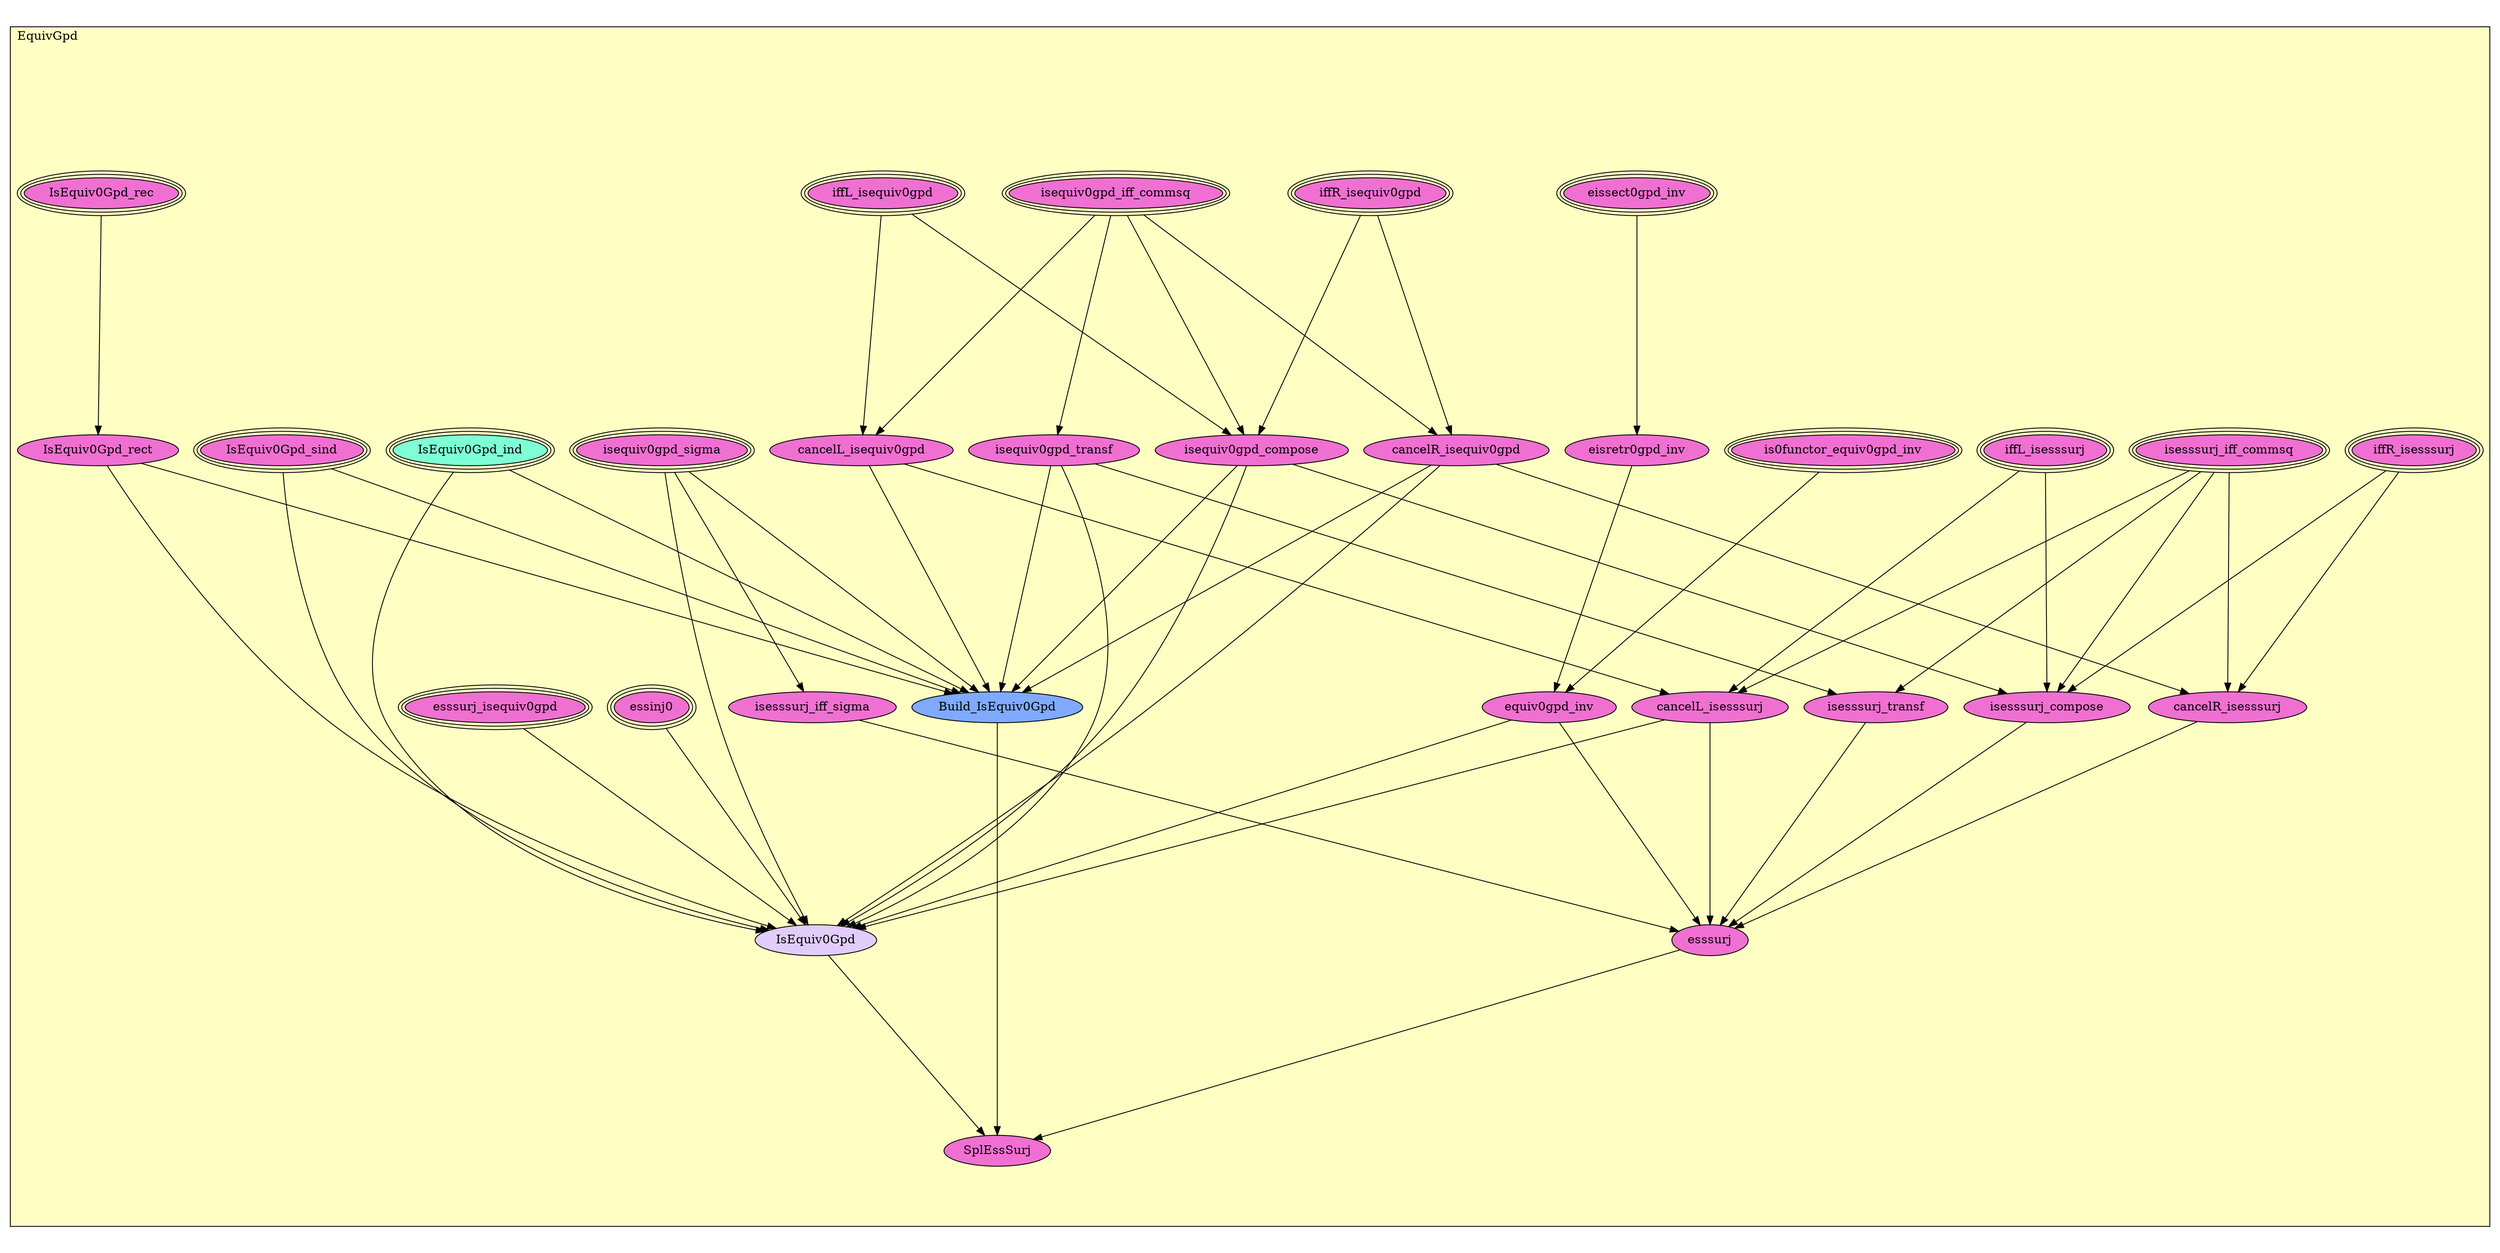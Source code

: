 digraph HoTT_WildCat_EquivGpd {
  graph [ratio=0.5]
  node [style=filled]
EquivGpd_isequiv0gpd_sigma [label="isequiv0gpd_sigma", URL=<EquivGpd.html#isequiv0gpd_sigma>, peripheries=3, fillcolor="#F070D1"] ;
EquivGpd_isesssurj_iff_sigma [label="isesssurj_iff_sigma", URL=<EquivGpd.html#isesssurj_iff_sigma>, fillcolor="#F070D1"] ;
EquivGpd_isequiv0gpd_iff_commsq [label="isequiv0gpd_iff_commsq", URL=<EquivGpd.html#isequiv0gpd_iff_commsq>, peripheries=3, fillcolor="#F070D1"] ;
EquivGpd_isesssurj_iff_commsq [label="isesssurj_iff_commsq", URL=<EquivGpd.html#isesssurj_iff_commsq>, peripheries=3, fillcolor="#F070D1"] ;
EquivGpd_iffR_isequiv0gpd [label="iffR_isequiv0gpd", URL=<EquivGpd.html#iffR_isequiv0gpd>, peripheries=3, fillcolor="#F070D1"] ;
EquivGpd_cancelR_isequiv0gpd [label="cancelR_isequiv0gpd", URL=<EquivGpd.html#cancelR_isequiv0gpd>, fillcolor="#F070D1"] ;
EquivGpd_iffR_isesssurj [label="iffR_isesssurj", URL=<EquivGpd.html#iffR_isesssurj>, peripheries=3, fillcolor="#F070D1"] ;
EquivGpd_cancelR_isesssurj [label="cancelR_isesssurj", URL=<EquivGpd.html#cancelR_isesssurj>, fillcolor="#F070D1"] ;
EquivGpd_iffL_isequiv0gpd [label="iffL_isequiv0gpd", URL=<EquivGpd.html#iffL_isequiv0gpd>, peripheries=3, fillcolor="#F070D1"] ;
EquivGpd_cancelL_isequiv0gpd [label="cancelL_isequiv0gpd", URL=<EquivGpd.html#cancelL_isequiv0gpd>, fillcolor="#F070D1"] ;
EquivGpd_iffL_isesssurj [label="iffL_isesssurj", URL=<EquivGpd.html#iffL_isesssurj>, peripheries=3, fillcolor="#F070D1"] ;
EquivGpd_cancelL_isesssurj [label="cancelL_isesssurj", URL=<EquivGpd.html#cancelL_isesssurj>, fillcolor="#F070D1"] ;
EquivGpd_isequiv0gpd_compose [label="isequiv0gpd_compose", URL=<EquivGpd.html#isequiv0gpd_compose>, fillcolor="#F070D1"] ;
EquivGpd_isesssurj_compose [label="isesssurj_compose", URL=<EquivGpd.html#isesssurj_compose>, fillcolor="#F070D1"] ;
EquivGpd_isequiv0gpd_transf [label="isequiv0gpd_transf", URL=<EquivGpd.html#isequiv0gpd_transf>, fillcolor="#F070D1"] ;
EquivGpd_isesssurj_transf [label="isesssurj_transf", URL=<EquivGpd.html#isesssurj_transf>, fillcolor="#F070D1"] ;
EquivGpd_eissect0gpd_inv [label="eissect0gpd_inv", URL=<EquivGpd.html#eissect0gpd_inv>, peripheries=3, fillcolor="#F070D1"] ;
EquivGpd_eisretr0gpd_inv [label="eisretr0gpd_inv", URL=<EquivGpd.html#eisretr0gpd_inv>, fillcolor="#F070D1"] ;
EquivGpd_is0functor_equiv0gpd_inv [label="is0functor_equiv0gpd_inv", URL=<EquivGpd.html#is0functor_equiv0gpd_inv>, peripheries=3, fillcolor="#F070D1"] ;
EquivGpd_equiv0gpd_inv [label="equiv0gpd_inv", URL=<EquivGpd.html#equiv0gpd_inv>, fillcolor="#F070D1"] ;
EquivGpd_essinj0 [label="essinj0", URL=<EquivGpd.html#essinj0>, peripheries=3, fillcolor="#F070D1"] ;
EquivGpd_esssurj_isequiv0gpd [label="esssurj_isequiv0gpd", URL=<EquivGpd.html#esssurj_isequiv0gpd>, peripheries=3, fillcolor="#F070D1"] ;
EquivGpd_IsEquiv0Gpd_sind [label="IsEquiv0Gpd_sind", URL=<EquivGpd.html#IsEquiv0Gpd_sind>, peripheries=3, fillcolor="#F070D1"] ;
EquivGpd_IsEquiv0Gpd_rec [label="IsEquiv0Gpd_rec", URL=<EquivGpd.html#IsEquiv0Gpd_rec>, peripheries=3, fillcolor="#F070D1"] ;
EquivGpd_IsEquiv0Gpd_ind [label="IsEquiv0Gpd_ind", URL=<EquivGpd.html#IsEquiv0Gpd_ind>, peripheries=3, fillcolor="#7FFFD4"] ;
EquivGpd_IsEquiv0Gpd_rect [label="IsEquiv0Gpd_rect", URL=<EquivGpd.html#IsEquiv0Gpd_rect>, fillcolor="#F070D1"] ;
EquivGpd_Build_IsEquiv0Gpd [label="Build_IsEquiv0Gpd", URL=<EquivGpd.html#Build_IsEquiv0Gpd>, fillcolor="#7FAAFF"] ;
EquivGpd_IsEquiv0Gpd [label="IsEquiv0Gpd", URL=<EquivGpd.html#IsEquiv0Gpd>, fillcolor="#E2CDFA"] ;
EquivGpd_esssurj [label="esssurj", URL=<EquivGpd.html#esssurj>, fillcolor="#F070D1"] ;
EquivGpd_SplEssSurj [label="SplEssSurj", URL=<EquivGpd.html#SplEssSurj>, fillcolor="#F070D1"] ;
  EquivGpd_isequiv0gpd_sigma -> EquivGpd_isesssurj_iff_sigma [] ;
  EquivGpd_isequiv0gpd_sigma -> EquivGpd_Build_IsEquiv0Gpd [] ;
  EquivGpd_isequiv0gpd_sigma -> EquivGpd_IsEquiv0Gpd [] ;
  EquivGpd_isesssurj_iff_sigma -> EquivGpd_esssurj [] ;
  EquivGpd_isequiv0gpd_iff_commsq -> EquivGpd_cancelR_isequiv0gpd [] ;
  EquivGpd_isequiv0gpd_iff_commsq -> EquivGpd_cancelL_isequiv0gpd [] ;
  EquivGpd_isequiv0gpd_iff_commsq -> EquivGpd_isequiv0gpd_compose [] ;
  EquivGpd_isequiv0gpd_iff_commsq -> EquivGpd_isequiv0gpd_transf [] ;
  EquivGpd_isesssurj_iff_commsq -> EquivGpd_cancelR_isesssurj [] ;
  EquivGpd_isesssurj_iff_commsq -> EquivGpd_cancelL_isesssurj [] ;
  EquivGpd_isesssurj_iff_commsq -> EquivGpd_isesssurj_compose [] ;
  EquivGpd_isesssurj_iff_commsq -> EquivGpd_isesssurj_transf [] ;
  EquivGpd_iffR_isequiv0gpd -> EquivGpd_cancelR_isequiv0gpd [] ;
  EquivGpd_iffR_isequiv0gpd -> EquivGpd_isequiv0gpd_compose [] ;
  EquivGpd_cancelR_isequiv0gpd -> EquivGpd_cancelR_isesssurj [] ;
  EquivGpd_cancelR_isequiv0gpd -> EquivGpd_Build_IsEquiv0Gpd [] ;
  EquivGpd_cancelR_isequiv0gpd -> EquivGpd_IsEquiv0Gpd [] ;
  EquivGpd_iffR_isesssurj -> EquivGpd_cancelR_isesssurj [] ;
  EquivGpd_iffR_isesssurj -> EquivGpd_isesssurj_compose [] ;
  EquivGpd_cancelR_isesssurj -> EquivGpd_esssurj [] ;
  EquivGpd_iffL_isequiv0gpd -> EquivGpd_cancelL_isequiv0gpd [] ;
  EquivGpd_iffL_isequiv0gpd -> EquivGpd_isequiv0gpd_compose [] ;
  EquivGpd_cancelL_isequiv0gpd -> EquivGpd_cancelL_isesssurj [] ;
  EquivGpd_cancelL_isequiv0gpd -> EquivGpd_Build_IsEquiv0Gpd [] ;
  EquivGpd_iffL_isesssurj -> EquivGpd_cancelL_isesssurj [] ;
  EquivGpd_iffL_isesssurj -> EquivGpd_isesssurj_compose [] ;
  EquivGpd_cancelL_isesssurj -> EquivGpd_IsEquiv0Gpd [] ;
  EquivGpd_cancelL_isesssurj -> EquivGpd_esssurj [] ;
  EquivGpd_isequiv0gpd_compose -> EquivGpd_isesssurj_compose [] ;
  EquivGpd_isequiv0gpd_compose -> EquivGpd_Build_IsEquiv0Gpd [] ;
  EquivGpd_isequiv0gpd_compose -> EquivGpd_IsEquiv0Gpd [] ;
  EquivGpd_isesssurj_compose -> EquivGpd_esssurj [] ;
  EquivGpd_isequiv0gpd_transf -> EquivGpd_isesssurj_transf [] ;
  EquivGpd_isequiv0gpd_transf -> EquivGpd_Build_IsEquiv0Gpd [] ;
  EquivGpd_isequiv0gpd_transf -> EquivGpd_IsEquiv0Gpd [] ;
  EquivGpd_isesssurj_transf -> EquivGpd_esssurj [] ;
  EquivGpd_eissect0gpd_inv -> EquivGpd_eisretr0gpd_inv [] ;
  EquivGpd_eisretr0gpd_inv -> EquivGpd_equiv0gpd_inv [] ;
  EquivGpd_is0functor_equiv0gpd_inv -> EquivGpd_equiv0gpd_inv [] ;
  EquivGpd_equiv0gpd_inv -> EquivGpd_IsEquiv0Gpd [] ;
  EquivGpd_equiv0gpd_inv -> EquivGpd_esssurj [] ;
  EquivGpd_essinj0 -> EquivGpd_IsEquiv0Gpd [] ;
  EquivGpd_esssurj_isequiv0gpd -> EquivGpd_IsEquiv0Gpd [] ;
  EquivGpd_IsEquiv0Gpd_sind -> EquivGpd_Build_IsEquiv0Gpd [] ;
  EquivGpd_IsEquiv0Gpd_sind -> EquivGpd_IsEquiv0Gpd [] ;
  EquivGpd_IsEquiv0Gpd_rec -> EquivGpd_IsEquiv0Gpd_rect [] ;
  EquivGpd_IsEquiv0Gpd_ind -> EquivGpd_Build_IsEquiv0Gpd [] ;
  EquivGpd_IsEquiv0Gpd_ind -> EquivGpd_IsEquiv0Gpd [] ;
  EquivGpd_IsEquiv0Gpd_rect -> EquivGpd_Build_IsEquiv0Gpd [] ;
  EquivGpd_IsEquiv0Gpd_rect -> EquivGpd_IsEquiv0Gpd [] ;
  EquivGpd_Build_IsEquiv0Gpd -> EquivGpd_SplEssSurj [] ;
  EquivGpd_IsEquiv0Gpd -> EquivGpd_SplEssSurj [] ;
  EquivGpd_esssurj -> EquivGpd_SplEssSurj [] ;
subgraph cluster_EquivGpd { label="EquivGpd"; fillcolor="#FFFFC3"; labeljust=l; style=filled 
EquivGpd_SplEssSurj; EquivGpd_esssurj; EquivGpd_IsEquiv0Gpd; EquivGpd_Build_IsEquiv0Gpd; EquivGpd_IsEquiv0Gpd_rect; EquivGpd_IsEquiv0Gpd_ind; EquivGpd_IsEquiv0Gpd_rec; EquivGpd_IsEquiv0Gpd_sind; EquivGpd_esssurj_isequiv0gpd; EquivGpd_essinj0; EquivGpd_equiv0gpd_inv; EquivGpd_is0functor_equiv0gpd_inv; EquivGpd_eisretr0gpd_inv; EquivGpd_eissect0gpd_inv; EquivGpd_isesssurj_transf; EquivGpd_isequiv0gpd_transf; EquivGpd_isesssurj_compose; EquivGpd_isequiv0gpd_compose; EquivGpd_cancelL_isesssurj; EquivGpd_iffL_isesssurj; EquivGpd_cancelL_isequiv0gpd; EquivGpd_iffL_isequiv0gpd; EquivGpd_cancelR_isesssurj; EquivGpd_iffR_isesssurj; EquivGpd_cancelR_isequiv0gpd; EquivGpd_iffR_isequiv0gpd; EquivGpd_isesssurj_iff_commsq; EquivGpd_isequiv0gpd_iff_commsq; EquivGpd_isesssurj_iff_sigma; EquivGpd_isequiv0gpd_sigma; };
} /* END */
